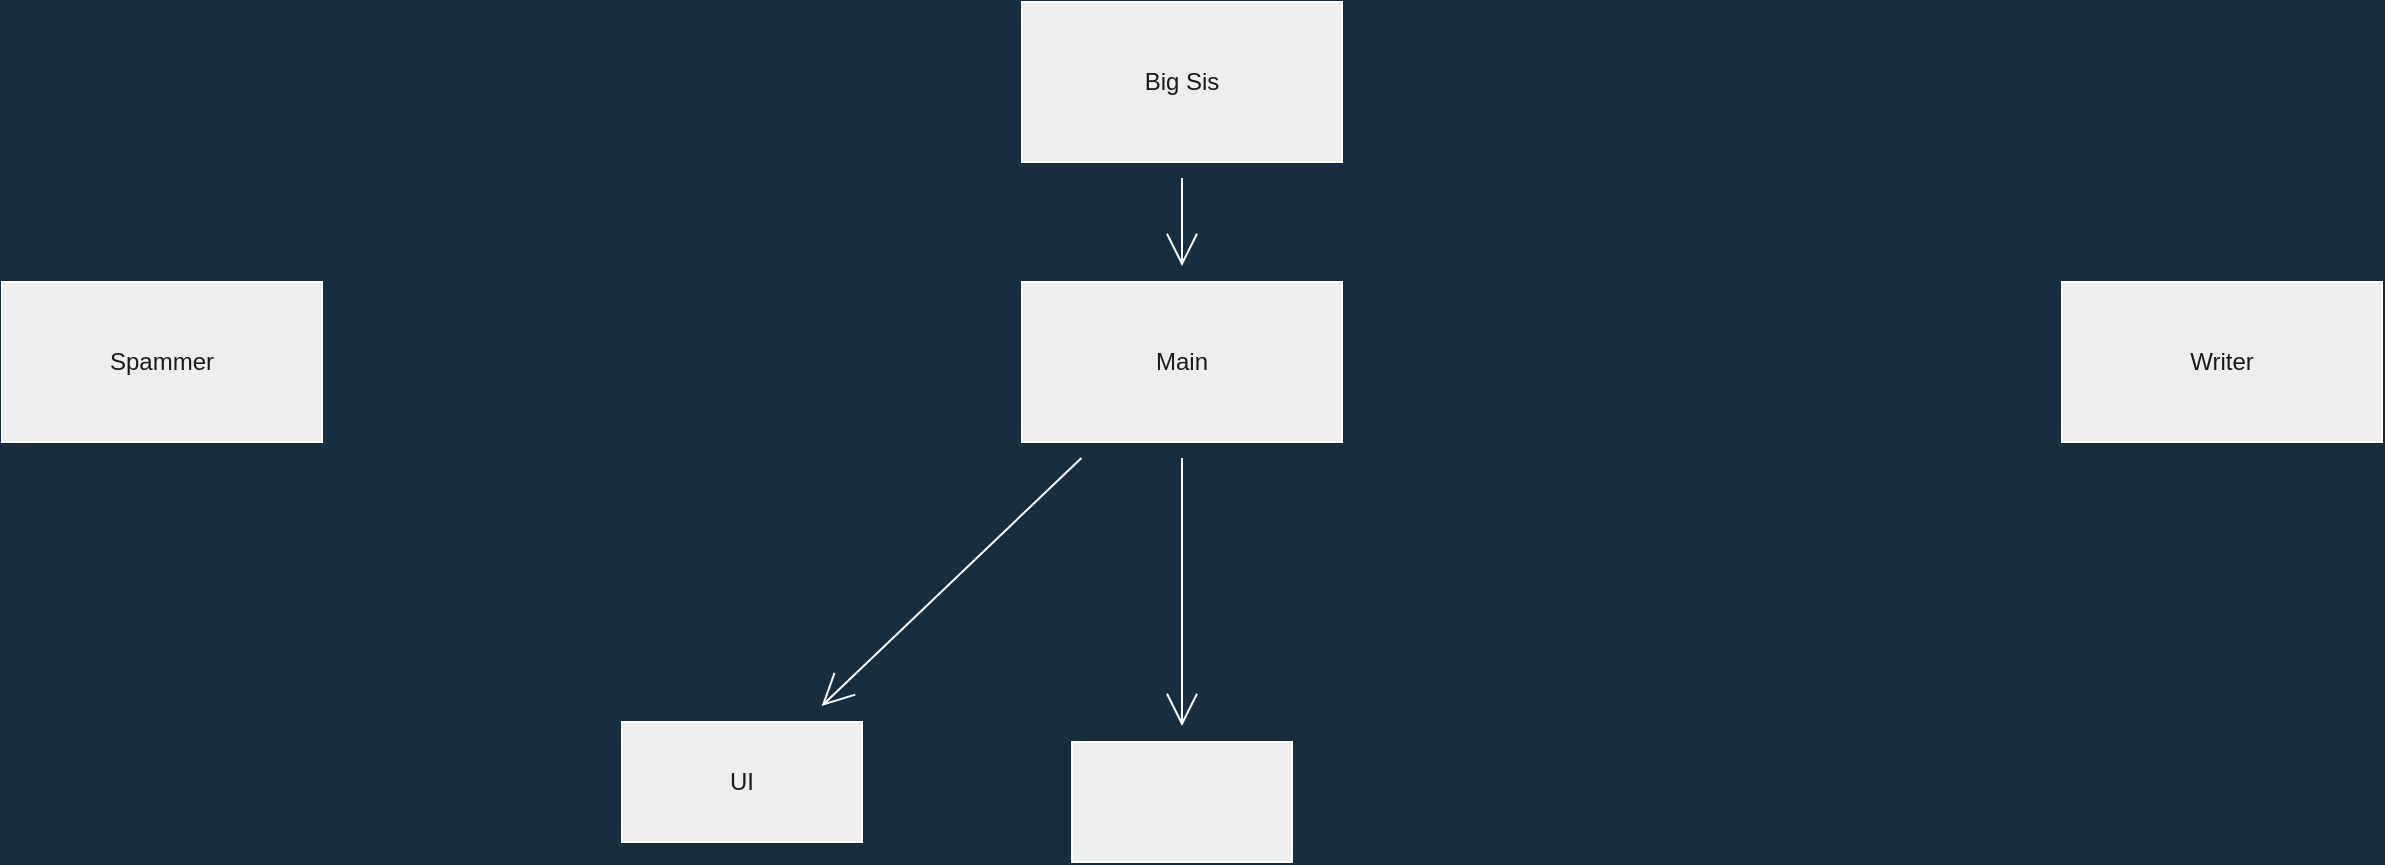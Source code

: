 <mxfile version="20.0.4" type="device"><diagram id="i3IEG4U6fBC4h9kedJwr" name="Page-1"><mxGraphModel dx="720" dy="306" grid="1" gridSize="10" guides="1" tooltips="1" connect="1" arrows="1" fold="1" page="0" pageScale="1" pageWidth="850" pageHeight="1100" background="#182E3E" math="0" shadow="0"><root><mxCell id="0"/><mxCell id="1" parent="0"/><mxCell id="Ghyd0XQPyDq0kb3PiBdl-119" value="" style="edgeStyle=none;curved=1;rounded=1;sketch=0;orthogonalLoop=1;jettySize=auto;html=1;fontColor=#FFFFFF;endArrow=open;startSize=14;endSize=14;sourcePerimeterSpacing=8;targetPerimeterSpacing=8;strokeColor=#FFFFFF;" parent="1" source="Ghyd0XQPyDq0kb3PiBdl-115" target="Ghyd0XQPyDq0kb3PiBdl-117" edge="1"><mxGeometry relative="1" as="geometry"/></mxCell><mxCell id="Ghyd0XQPyDq0kb3PiBdl-115" value="Big Sis" style="rounded=0;whiteSpace=wrap;html=1;sketch=0;hachureGap=4;fontColor=#1A1A1A;strokeColor=#FFFFFF;fillColor=#EEEEEE;" parent="1" vertex="1"><mxGeometry x="710" y="490" width="160" height="80" as="geometry"/></mxCell><mxCell id="Ghyd0XQPyDq0kb3PiBdl-116" value="Writer" style="rounded=0;whiteSpace=wrap;html=1;sketch=0;hachureGap=4;fontColor=#1A1A1A;strokeColor=#FFFFFF;fillColor=#EEEEEE;" parent="1" vertex="1"><mxGeometry x="1230" y="630" width="160" height="80" as="geometry"/></mxCell><mxCell id="Ghyd0XQPyDq0kb3PiBdl-121" value="" style="edgeStyle=none;curved=1;rounded=1;sketch=0;orthogonalLoop=1;jettySize=auto;html=1;fontColor=#FFFFFF;endArrow=open;startSize=14;endSize=14;sourcePerimeterSpacing=8;targetPerimeterSpacing=8;strokeColor=#FFFFFF;" parent="1" source="Ghyd0XQPyDq0kb3PiBdl-117" target="Ghyd0XQPyDq0kb3PiBdl-120" edge="1"><mxGeometry relative="1" as="geometry"/></mxCell><mxCell id="Ghyd0XQPyDq0kb3PiBdl-123" value="" style="edgeStyle=none;curved=1;rounded=1;sketch=0;orthogonalLoop=1;jettySize=auto;html=1;fontColor=#FFFFFF;endArrow=open;startSize=14;endSize=14;sourcePerimeterSpacing=8;targetPerimeterSpacing=8;strokeColor=#FFFFFF;" parent="1" source="Ghyd0XQPyDq0kb3PiBdl-117" target="Ghyd0XQPyDq0kb3PiBdl-122" edge="1"><mxGeometry relative="1" as="geometry"/></mxCell><mxCell id="Ghyd0XQPyDq0kb3PiBdl-117" value="Main" style="rounded=0;whiteSpace=wrap;html=1;sketch=0;hachureGap=4;fontColor=#1A1A1A;strokeColor=#FFFFFF;fillColor=#EEEEEE;" parent="1" vertex="1"><mxGeometry x="710" y="630" width="160" height="80" as="geometry"/></mxCell><mxCell id="Ghyd0XQPyDq0kb3PiBdl-118" value="Spammer" style="rounded=0;whiteSpace=wrap;html=1;sketch=0;hachureGap=4;fontColor=#1A1A1A;strokeColor=#FFFFFF;fillColor=#EEEEEE;" parent="1" vertex="1"><mxGeometry x="200" y="630" width="160" height="80" as="geometry"/></mxCell><mxCell id="Ghyd0XQPyDq0kb3PiBdl-120" value="UI" style="whiteSpace=wrap;html=1;rounded=0;sketch=0;hachureGap=4;fontColor=#1A1A1A;strokeColor=#FFFFFF;fillColor=#EEEEEE;" parent="1" vertex="1"><mxGeometry x="510" y="850" width="120" height="60" as="geometry"/></mxCell><mxCell id="Ghyd0XQPyDq0kb3PiBdl-122" value="" style="rounded=0;whiteSpace=wrap;html=1;sketch=0;hachureGap=4;fontColor=#1A1A1A;strokeColor=#FFFFFF;fillColor=#EEEEEE;" parent="1" vertex="1"><mxGeometry x="735" y="860" width="110" height="60" as="geometry"/></mxCell></root></mxGraphModel></diagram></mxfile>